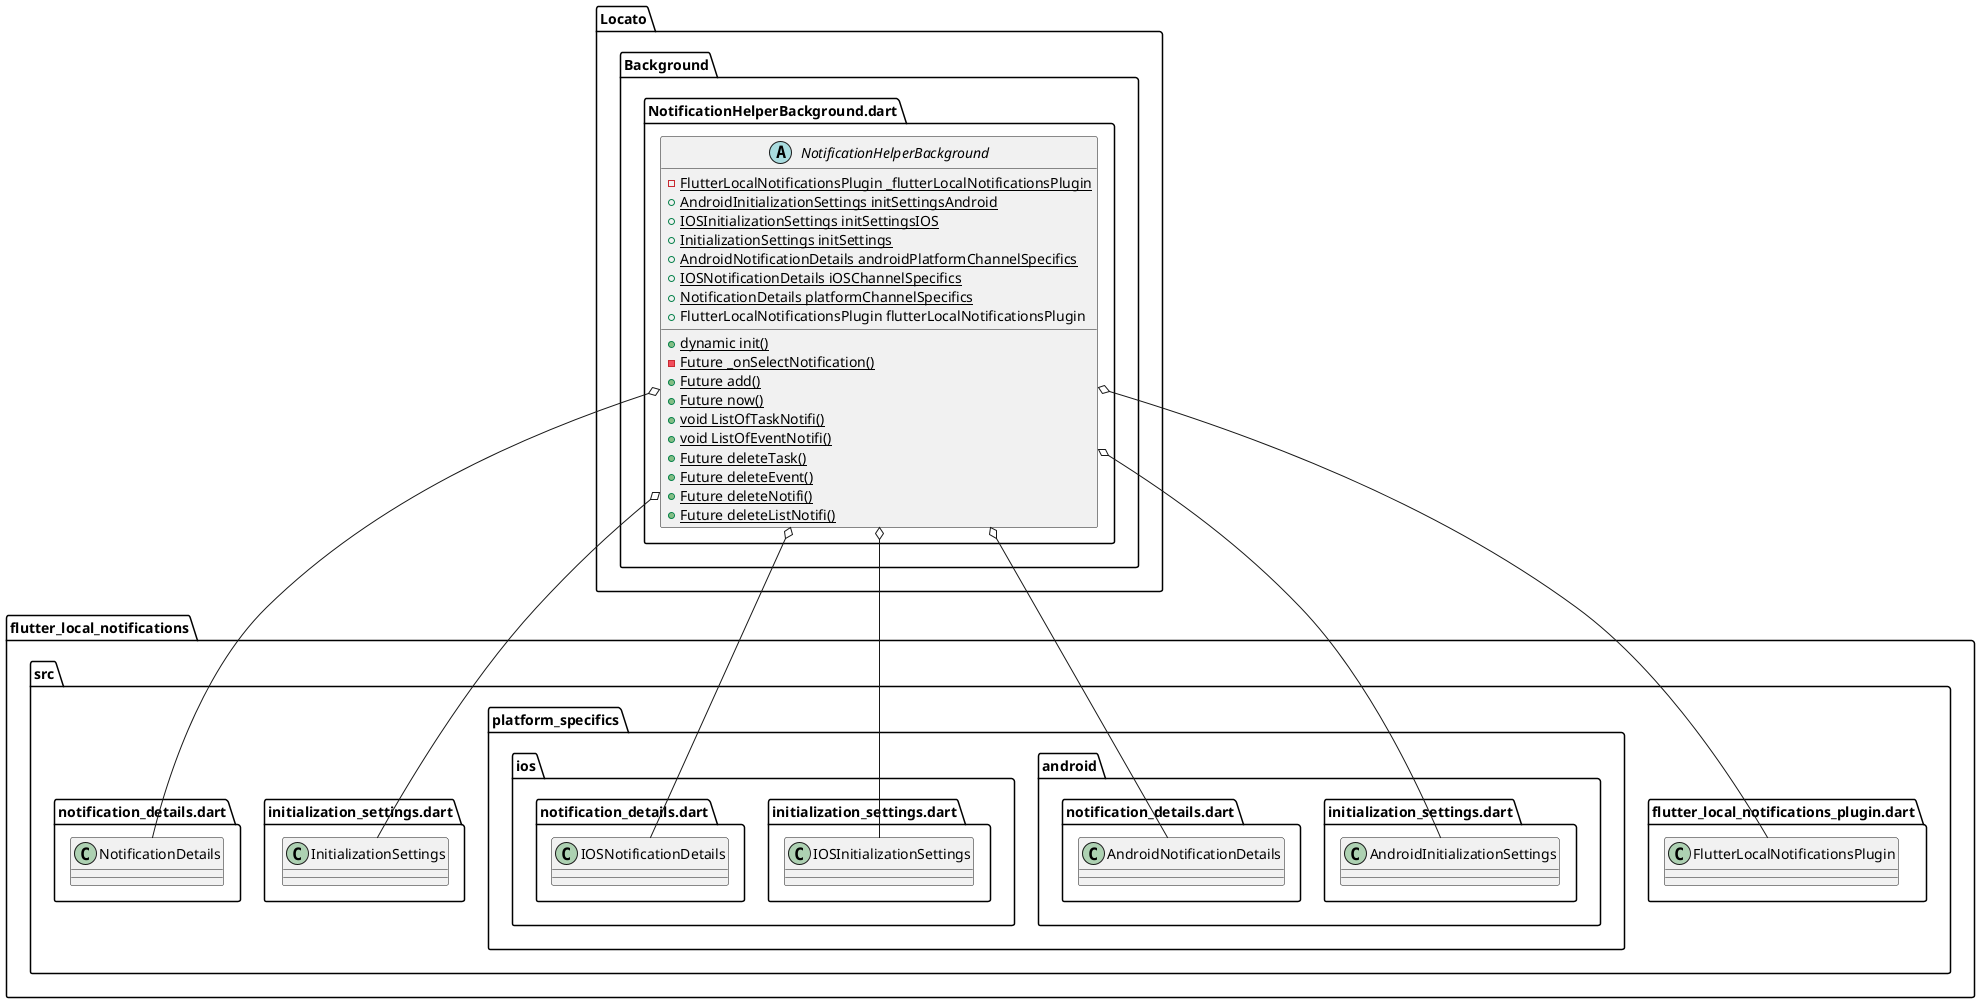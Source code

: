 @startuml
set namespaceSeparator ::
abstract class "Locato::Background::NotificationHelperBackground.dart::NotificationHelperBackground" {
  {static} -FlutterLocalNotificationsPlugin _flutterLocalNotificationsPlugin
  {static} +AndroidInitializationSettings initSettingsAndroid
  {static} +IOSInitializationSettings initSettingsIOS
  {static} +InitializationSettings initSettings
  {static} +AndroidNotificationDetails androidPlatformChannelSpecifics
  {static} +IOSNotificationDetails iOSChannelSpecifics
  {static} +NotificationDetails platformChannelSpecifics
  +FlutterLocalNotificationsPlugin flutterLocalNotificationsPlugin
  {static} +dynamic init()
  {static} -Future _onSelectNotification()
  {static} +Future add()
  {static} +Future now()
  {static} +void ListOfTaskNotifi()
  {static} +void ListOfEventNotifi()
  {static} +Future deleteTask()
  {static} +Future deleteEvent()
  {static} +Future deleteNotifi()
  {static} +Future deleteListNotifi()
}

"Locato::Background::NotificationHelperBackground.dart::NotificationHelperBackground" o-- "flutter_local_notifications::src::flutter_local_notifications_plugin.dart::FlutterLocalNotificationsPlugin"
"Locato::Background::NotificationHelperBackground.dart::NotificationHelperBackground" o-- "flutter_local_notifications::src::platform_specifics::android::initialization_settings.dart::AndroidInitializationSettings"
"Locato::Background::NotificationHelperBackground.dart::NotificationHelperBackground" o-- "flutter_local_notifications::src::platform_specifics::ios::initialization_settings.dart::IOSInitializationSettings"
"Locato::Background::NotificationHelperBackground.dart::NotificationHelperBackground" o-- "flutter_local_notifications::src::initialization_settings.dart::InitializationSettings"
"Locato::Background::NotificationHelperBackground.dart::NotificationHelperBackground" o-- "flutter_local_notifications::src::platform_specifics::android::notification_details.dart::AndroidNotificationDetails"
"Locato::Background::NotificationHelperBackground.dart::NotificationHelperBackground" o-- "flutter_local_notifications::src::platform_specifics::ios::notification_details.dart::IOSNotificationDetails"
"Locato::Background::NotificationHelperBackground.dart::NotificationHelperBackground" o-- "flutter_local_notifications::src::notification_details.dart::NotificationDetails"

@enduml